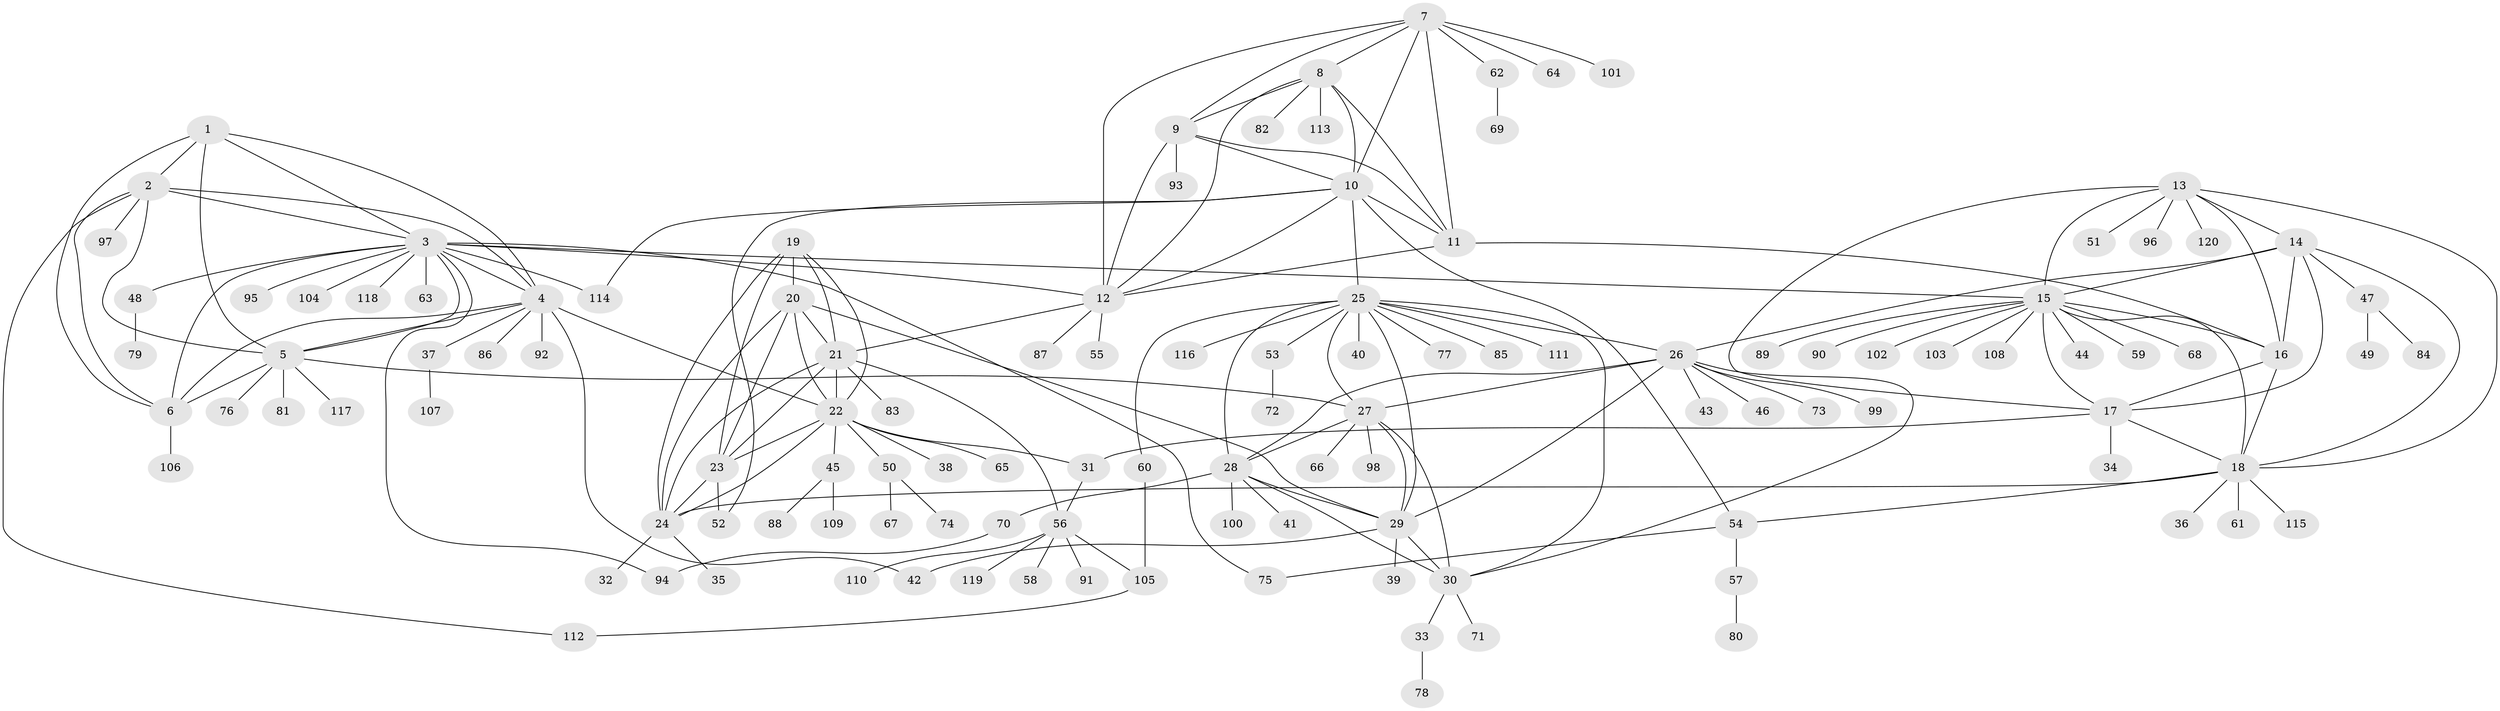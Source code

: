 // Generated by graph-tools (version 1.1) at 2025/55/03/09/25 04:55:09]
// undirected, 120 vertices, 185 edges
graph export_dot {
graph [start="1"]
  node [color=gray90,style=filled];
  1;
  2;
  3;
  4;
  5;
  6;
  7;
  8;
  9;
  10;
  11;
  12;
  13;
  14;
  15;
  16;
  17;
  18;
  19;
  20;
  21;
  22;
  23;
  24;
  25;
  26;
  27;
  28;
  29;
  30;
  31;
  32;
  33;
  34;
  35;
  36;
  37;
  38;
  39;
  40;
  41;
  42;
  43;
  44;
  45;
  46;
  47;
  48;
  49;
  50;
  51;
  52;
  53;
  54;
  55;
  56;
  57;
  58;
  59;
  60;
  61;
  62;
  63;
  64;
  65;
  66;
  67;
  68;
  69;
  70;
  71;
  72;
  73;
  74;
  75;
  76;
  77;
  78;
  79;
  80;
  81;
  82;
  83;
  84;
  85;
  86;
  87;
  88;
  89;
  90;
  91;
  92;
  93;
  94;
  95;
  96;
  97;
  98;
  99;
  100;
  101;
  102;
  103;
  104;
  105;
  106;
  107;
  108;
  109;
  110;
  111;
  112;
  113;
  114;
  115;
  116;
  117;
  118;
  119;
  120;
  1 -- 2;
  1 -- 3;
  1 -- 4;
  1 -- 5;
  1 -- 6;
  2 -- 3;
  2 -- 4;
  2 -- 5;
  2 -- 6;
  2 -- 97;
  2 -- 112;
  3 -- 4;
  3 -- 5;
  3 -- 6;
  3 -- 12;
  3 -- 15;
  3 -- 48;
  3 -- 63;
  3 -- 75;
  3 -- 94;
  3 -- 95;
  3 -- 104;
  3 -- 114;
  3 -- 118;
  4 -- 5;
  4 -- 6;
  4 -- 22;
  4 -- 37;
  4 -- 42;
  4 -- 86;
  4 -- 92;
  5 -- 6;
  5 -- 27;
  5 -- 76;
  5 -- 81;
  5 -- 117;
  6 -- 106;
  7 -- 8;
  7 -- 9;
  7 -- 10;
  7 -- 11;
  7 -- 12;
  7 -- 62;
  7 -- 64;
  7 -- 101;
  8 -- 9;
  8 -- 10;
  8 -- 11;
  8 -- 12;
  8 -- 82;
  8 -- 113;
  9 -- 10;
  9 -- 11;
  9 -- 12;
  9 -- 93;
  10 -- 11;
  10 -- 12;
  10 -- 25;
  10 -- 52;
  10 -- 54;
  10 -- 114;
  11 -- 12;
  11 -- 16;
  12 -- 21;
  12 -- 55;
  12 -- 87;
  13 -- 14;
  13 -- 15;
  13 -- 16;
  13 -- 17;
  13 -- 18;
  13 -- 51;
  13 -- 96;
  13 -- 120;
  14 -- 15;
  14 -- 16;
  14 -- 17;
  14 -- 18;
  14 -- 26;
  14 -- 47;
  15 -- 16;
  15 -- 17;
  15 -- 18;
  15 -- 44;
  15 -- 59;
  15 -- 68;
  15 -- 89;
  15 -- 90;
  15 -- 102;
  15 -- 103;
  15 -- 108;
  16 -- 17;
  16 -- 18;
  17 -- 18;
  17 -- 31;
  17 -- 34;
  18 -- 24;
  18 -- 36;
  18 -- 54;
  18 -- 61;
  18 -- 115;
  19 -- 20;
  19 -- 21;
  19 -- 22;
  19 -- 23;
  19 -- 24;
  20 -- 21;
  20 -- 22;
  20 -- 23;
  20 -- 24;
  20 -- 29;
  21 -- 22;
  21 -- 23;
  21 -- 24;
  21 -- 56;
  21 -- 83;
  22 -- 23;
  22 -- 24;
  22 -- 31;
  22 -- 38;
  22 -- 45;
  22 -- 50;
  22 -- 65;
  23 -- 24;
  23 -- 52;
  24 -- 32;
  24 -- 35;
  25 -- 26;
  25 -- 27;
  25 -- 28;
  25 -- 29;
  25 -- 30;
  25 -- 40;
  25 -- 53;
  25 -- 60;
  25 -- 77;
  25 -- 85;
  25 -- 111;
  25 -- 116;
  26 -- 27;
  26 -- 28;
  26 -- 29;
  26 -- 30;
  26 -- 43;
  26 -- 46;
  26 -- 73;
  26 -- 99;
  27 -- 28;
  27 -- 29;
  27 -- 30;
  27 -- 66;
  27 -- 98;
  28 -- 29;
  28 -- 30;
  28 -- 41;
  28 -- 70;
  28 -- 100;
  29 -- 30;
  29 -- 39;
  29 -- 42;
  30 -- 33;
  30 -- 71;
  31 -- 56;
  33 -- 78;
  37 -- 107;
  45 -- 88;
  45 -- 109;
  47 -- 49;
  47 -- 84;
  48 -- 79;
  50 -- 67;
  50 -- 74;
  53 -- 72;
  54 -- 57;
  54 -- 75;
  56 -- 58;
  56 -- 91;
  56 -- 105;
  56 -- 110;
  56 -- 119;
  57 -- 80;
  60 -- 105;
  62 -- 69;
  70 -- 94;
  105 -- 112;
}
